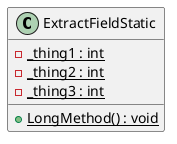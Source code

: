 @startuml
class ExtractFieldStatic {
    - {static} _thing1 : int
    - {static} _thing2 : int
    - {static} _thing3 : int
    + {static} LongMethod() : void
}
@enduml
